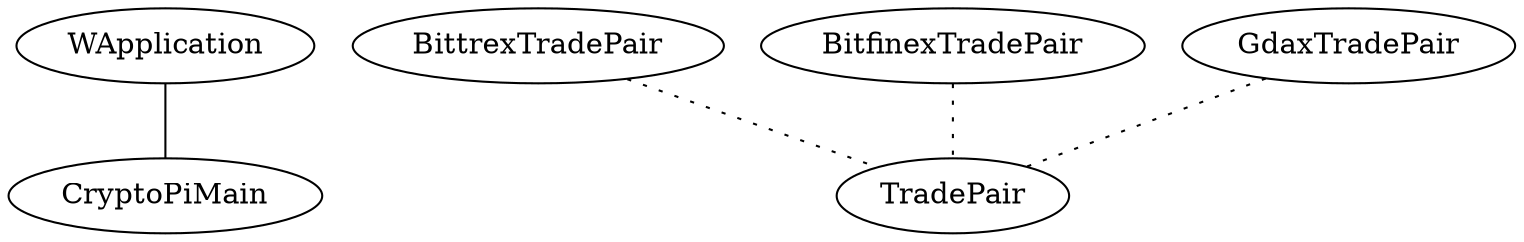 graph G {
	WApplication -- CryptoPiMain;
	BittrexTradePair -- TradePair [style=dotted];
	BitfinexTradePair -- TradePair [style=dotted];
	GdaxTradePair -- TradePair [style=dotted];
}

